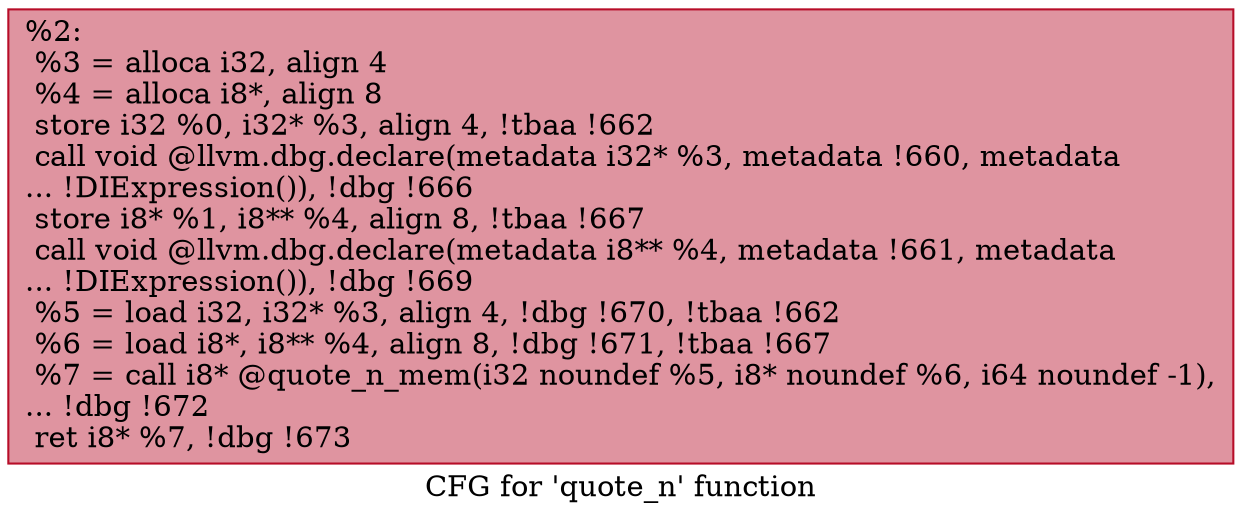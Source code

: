 digraph "CFG for 'quote_n' function" {
	label="CFG for 'quote_n' function";

	Node0x1b82640 [shape=record,color="#b70d28ff", style=filled, fillcolor="#b70d2870",label="{%2:\l  %3 = alloca i32, align 4\l  %4 = alloca i8*, align 8\l  store i32 %0, i32* %3, align 4, !tbaa !662\l  call void @llvm.dbg.declare(metadata i32* %3, metadata !660, metadata\l... !DIExpression()), !dbg !666\l  store i8* %1, i8** %4, align 8, !tbaa !667\l  call void @llvm.dbg.declare(metadata i8** %4, metadata !661, metadata\l... !DIExpression()), !dbg !669\l  %5 = load i32, i32* %3, align 4, !dbg !670, !tbaa !662\l  %6 = load i8*, i8** %4, align 8, !dbg !671, !tbaa !667\l  %7 = call i8* @quote_n_mem(i32 noundef %5, i8* noundef %6, i64 noundef -1),\l... !dbg !672\l  ret i8* %7, !dbg !673\l}"];
}
